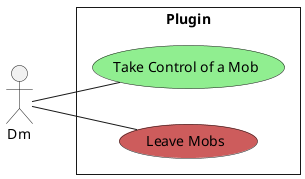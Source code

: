@startuml
left to right direction
skinparam style strictuml
skinparam packageStyle rect
skinparam defaultfontname Verdana
actor Dm as dm
rectangle "Plugin" {
  (Take Control of a Mob) as JP #LightGreen
  (Leave Mobs) as R #IndianRed
  dm -- JP
  dm -- R
}
@enduml